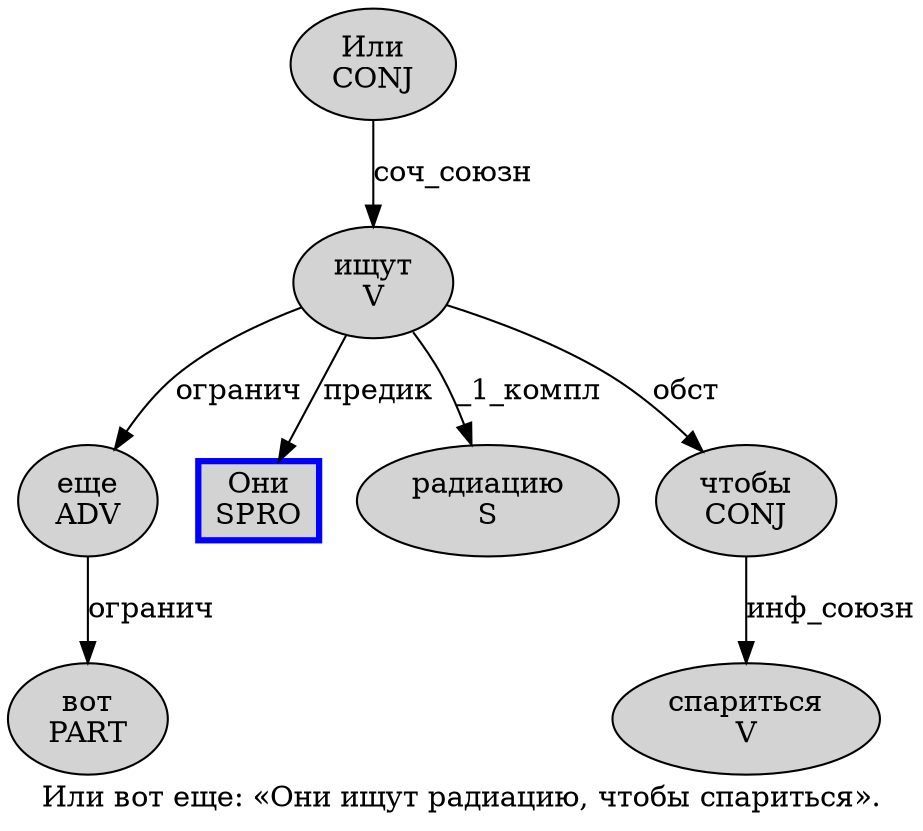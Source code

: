 digraph SENTENCE_4532 {
	graph [label="Или вот еще: «Они ищут радиацию, чтобы спариться»."]
	node [style=filled]
		0 [label="Или
CONJ" color="" fillcolor=lightgray penwidth=1 shape=ellipse]
		1 [label="вот
PART" color="" fillcolor=lightgray penwidth=1 shape=ellipse]
		2 [label="еще
ADV" color="" fillcolor=lightgray penwidth=1 shape=ellipse]
		5 [label="Они
SPRO" color=blue fillcolor=lightgray penwidth=3 shape=box]
		6 [label="ищут
V" color="" fillcolor=lightgray penwidth=1 shape=ellipse]
		7 [label="радиацию
S" color="" fillcolor=lightgray penwidth=1 shape=ellipse]
		9 [label="чтобы
CONJ" color="" fillcolor=lightgray penwidth=1 shape=ellipse]
		10 [label="спариться
V" color="" fillcolor=lightgray penwidth=1 shape=ellipse]
			0 -> 6 [label="соч_союзн"]
			2 -> 1 [label="огранич"]
			6 -> 2 [label="огранич"]
			6 -> 5 [label="предик"]
			6 -> 7 [label="_1_компл"]
			6 -> 9 [label="обст"]
			9 -> 10 [label="инф_союзн"]
}